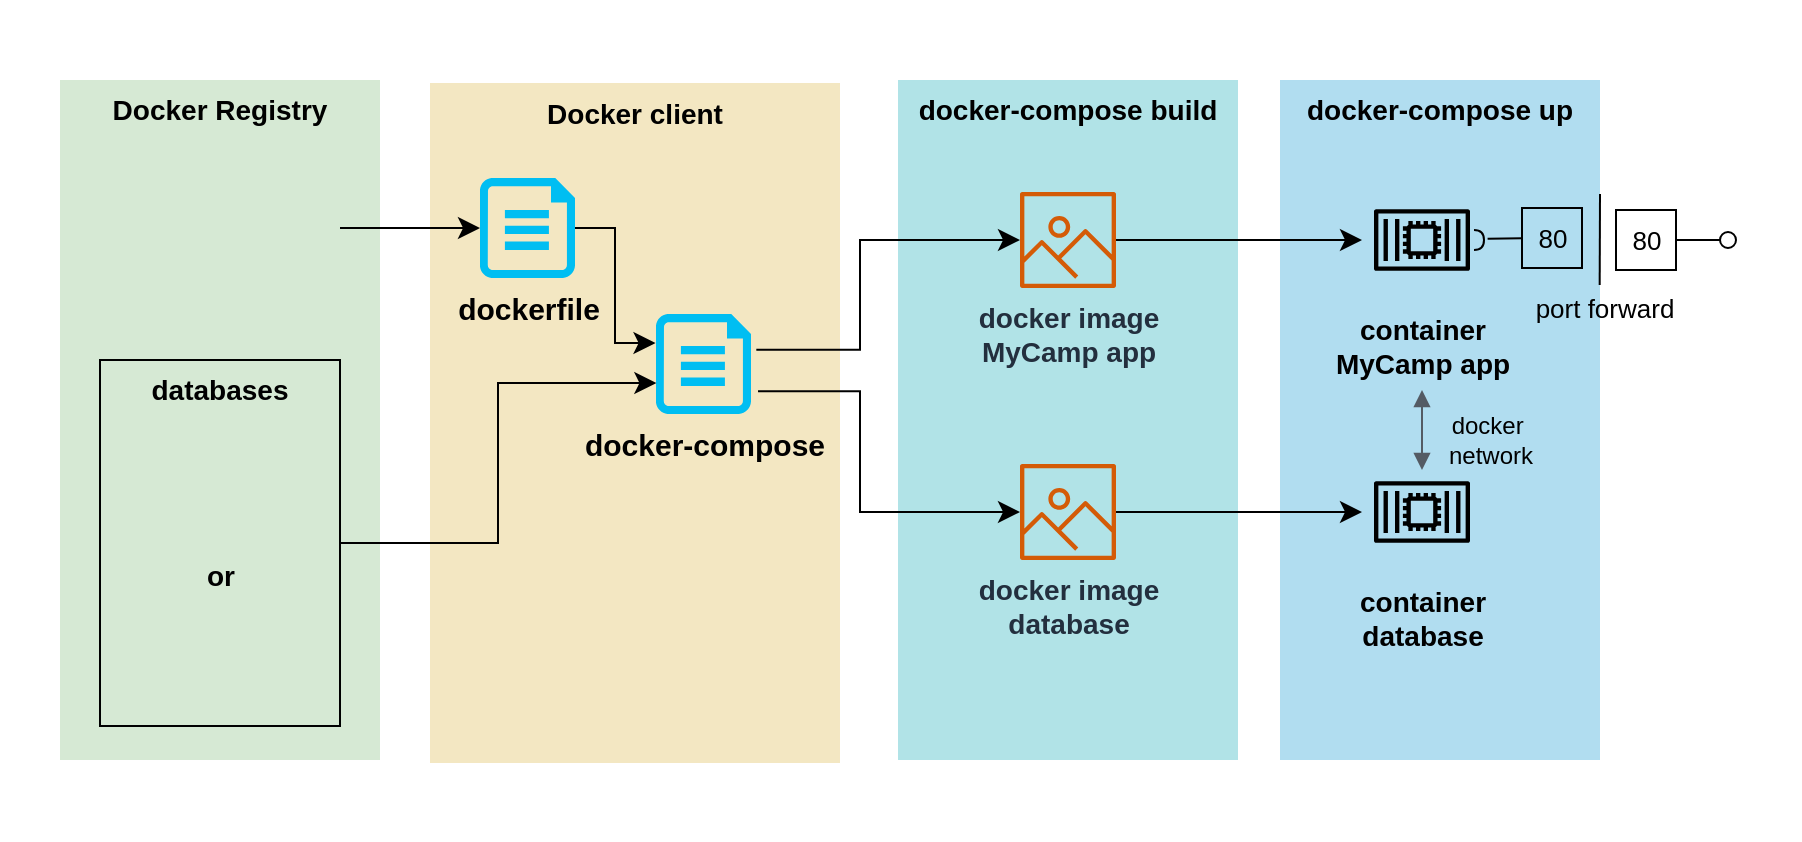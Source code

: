 <mxfile version="21.1.1" type="device">
  <diagram name="Page-1" id="5Wglo7w0_JC272hotTSS">
    <mxGraphModel dx="1115" dy="747" grid="1" gridSize="10" guides="1" tooltips="1" connect="1" arrows="1" fold="1" page="1" pageScale="1" pageWidth="850" pageHeight="1100" math="0" shadow="0">
      <root>
        <mxCell id="0" />
        <mxCell id="1" parent="0" />
        <mxCell id="iarEWEU0T6fQ7tnvWZeI-82" value="" style="rounded=0;whiteSpace=wrap;html=1;strokeColor=none;" parent="1" vertex="1">
          <mxGeometry x="50" y="120" width="900" height="420" as="geometry" />
        </mxCell>
        <mxCell id="iarEWEU0T6fQ7tnvWZeI-48" value="&lt;font style=&quot;font-size: 14px;&quot;&gt;&lt;b&gt;docker-compose build&lt;/b&gt;&lt;/font&gt;" style="rounded=0;whiteSpace=wrap;html=1;verticalAlign=top;strokeColor=none;fillColor=#b1e3e7;" parent="1" vertex="1">
          <mxGeometry x="499" y="160" width="170" height="340" as="geometry" />
        </mxCell>
        <mxCell id="iarEWEU0T6fQ7tnvWZeI-47" value="&lt;font style=&quot;font-size: 14px;&quot;&gt;&lt;b&gt;Docker client&lt;/b&gt;&lt;/font&gt;" style="rounded=0;whiteSpace=wrap;html=1;verticalAlign=top;strokeColor=none;fillColor=#f3e7c2;" parent="1" vertex="1">
          <mxGeometry x="265" y="161.5" width="205" height="340" as="geometry" />
        </mxCell>
        <mxCell id="iarEWEU0T6fQ7tnvWZeI-16" value="&lt;font style=&quot;font-size: 14px;&quot;&gt;&lt;b&gt;Docker Registry&lt;/b&gt;&lt;/font&gt;" style="rounded=0;whiteSpace=wrap;html=1;verticalAlign=top;fillColor=#d6e9d4;strokeColor=none;" parent="1" vertex="1">
          <mxGeometry x="80" y="160" width="160" height="340" as="geometry" />
        </mxCell>
        <mxCell id="iarEWEU0T6fQ7tnvWZeI-5" value="&lt;font style=&quot;font-size: 14px;&quot;&gt;&lt;b&gt;docker image&lt;br&gt;MyCamp app&lt;br&gt;&lt;/b&gt;&lt;/font&gt;" style="sketch=0;outlineConnect=0;fontColor=#232F3E;gradientColor=none;fillColor=#D45B07;strokeColor=none;dashed=0;verticalLabelPosition=bottom;verticalAlign=top;align=center;html=1;fontSize=12;fontStyle=0;aspect=fixed;pointerEvents=1;shape=mxgraph.aws4.container_registry_image;" parent="1" vertex="1">
          <mxGeometry x="560" y="216" width="48" height="48" as="geometry" />
        </mxCell>
        <mxCell id="iarEWEU0T6fQ7tnvWZeI-14" value="" style="shape=image;imageAspect=0;aspect=fixed;verticalLabelPosition=bottom;verticalAlign=top;image=https://www.vectorlogo.zone/logos/nodejs/nodejs-ar21.svg;" parent="1" vertex="1">
          <mxGeometry x="100" y="204" width="120" height="60" as="geometry" />
        </mxCell>
        <mxCell id="iarEWEU0T6fQ7tnvWZeI-23" value="&lt;font style=&quot;font-size: 15px;&quot;&gt;&lt;b&gt;dockerfile&lt;/b&gt;&lt;/font&gt;" style="verticalLabelPosition=bottom;html=1;verticalAlign=top;align=center;strokeColor=none;fillColor=#00BEF2;shape=mxgraph.azure.file;pointerEvents=1;" parent="1" vertex="1">
          <mxGeometry x="290" y="209" width="47.5" height="50" as="geometry" />
        </mxCell>
        <mxCell id="iarEWEU0T6fQ7tnvWZeI-29" value="&lt;font style=&quot;font-size: 14px;&quot;&gt;&lt;b&gt;docker image&lt;br&gt;database&lt;br&gt;&lt;/b&gt;&lt;/font&gt;" style="sketch=0;outlineConnect=0;fontColor=#232F3E;gradientColor=none;fillColor=#D45B07;strokeColor=none;dashed=0;verticalLabelPosition=bottom;verticalAlign=top;align=center;html=1;fontSize=12;fontStyle=0;aspect=fixed;pointerEvents=1;shape=mxgraph.aws4.container_registry_image;" parent="1" vertex="1">
          <mxGeometry x="560" y="352" width="48" height="48" as="geometry" />
        </mxCell>
        <mxCell id="iarEWEU0T6fQ7tnvWZeI-52" value="&lt;font style=&quot;font-size: 15px;&quot;&gt;&lt;b&gt;docker-compose&lt;/b&gt;&lt;/font&gt;" style="verticalLabelPosition=bottom;html=1;verticalAlign=top;align=center;strokeColor=none;fillColor=#00BEF2;shape=mxgraph.azure.file;pointerEvents=1;" parent="1" vertex="1">
          <mxGeometry x="378" y="277" width="47.5" height="50" as="geometry" />
        </mxCell>
        <mxCell id="iarEWEU0T6fQ7tnvWZeI-53" value="" style="edgeStyle=elbowEdgeStyle;elbow=horizontal;endArrow=classic;html=1;curved=0;rounded=0;endSize=8;startSize=8;exitX=1;exitY=0.5;exitDx=0;exitDy=0;exitPerimeter=0;entryX=-0.005;entryY=0.29;entryDx=0;entryDy=0;entryPerimeter=0;" parent="1" source="iarEWEU0T6fQ7tnvWZeI-23" target="iarEWEU0T6fQ7tnvWZeI-52" edge="1">
          <mxGeometry width="50" height="50" relative="1" as="geometry">
            <mxPoint x="480" y="320" as="sourcePoint" />
            <mxPoint x="500" y="306" as="targetPoint" />
          </mxGeometry>
        </mxCell>
        <mxCell id="iarEWEU0T6fQ7tnvWZeI-56" value="" style="group" parent="1" vertex="1" connectable="0">
          <mxGeometry x="100" y="300" width="120.0" height="188" as="geometry" />
        </mxCell>
        <mxCell id="iarEWEU0T6fQ7tnvWZeI-10" value="" style="shape=image;imageAspect=0;aspect=fixed;verticalLabelPosition=bottom;verticalAlign=top;image=https://www.vectorlogo.zone/logos/mysql/mysql-official.svg;" parent="iarEWEU0T6fQ7tnvWZeI-56" vertex="1">
          <mxGeometry x="8.99" y="28" width="102.02" height="53" as="geometry" />
        </mxCell>
        <mxCell id="iarEWEU0T6fQ7tnvWZeI-13" value="" style="shape=image;imageAspect=0;aspect=fixed;verticalLabelPosition=bottom;verticalAlign=top;image=https://www.vectorlogo.zone/logos/mongodb/mongodb-ar21.svg;" parent="iarEWEU0T6fQ7tnvWZeI-56" vertex="1">
          <mxGeometry x="2.842e-14" y="128" width="120" height="60" as="geometry" />
        </mxCell>
        <mxCell id="iarEWEU0T6fQ7tnvWZeI-54" value="&lt;font style=&quot;font-size: 14px;&quot;&gt;&lt;b&gt;databases&lt;/b&gt;&lt;/font&gt;" style="rounded=0;whiteSpace=wrap;html=1;verticalAlign=top;fillColor=none;" parent="iarEWEU0T6fQ7tnvWZeI-56" vertex="1">
          <mxGeometry width="120" height="183" as="geometry" />
        </mxCell>
        <mxCell id="iarEWEU0T6fQ7tnvWZeI-55" value="or" style="text;html=1;align=center;verticalAlign=middle;resizable=0;points=[];autosize=1;strokeColor=none;fillColor=none;fontSize=14;fontStyle=1" parent="iarEWEU0T6fQ7tnvWZeI-56" vertex="1">
          <mxGeometry x="40" y="93" width="40" height="30" as="geometry" />
        </mxCell>
        <mxCell id="iarEWEU0T6fQ7tnvWZeI-57" value="" style="edgeStyle=elbowEdgeStyle;elbow=horizontal;endArrow=classic;html=1;curved=0;rounded=0;endSize=8;startSize=8;entryX=0.004;entryY=0.69;entryDx=0;entryDy=0;entryPerimeter=0;" parent="1" source="iarEWEU0T6fQ7tnvWZeI-54" target="iarEWEU0T6fQ7tnvWZeI-52" edge="1">
          <mxGeometry width="50" height="50" relative="1" as="geometry">
            <mxPoint x="480" y="480" as="sourcePoint" />
            <mxPoint x="420" y="326" as="targetPoint" />
          </mxGeometry>
        </mxCell>
        <mxCell id="iarEWEU0T6fQ7tnvWZeI-59" value="" style="edgeStyle=elbowEdgeStyle;elbow=horizontal;endArrow=classic;html=1;curved=0;rounded=0;endSize=8;startSize=8;exitX=1;exitY=0.5;exitDx=0;exitDy=0;entryX=0;entryY=0.5;entryDx=0;entryDy=0;entryPerimeter=0;" parent="1" source="iarEWEU0T6fQ7tnvWZeI-14" target="iarEWEU0T6fQ7tnvWZeI-23" edge="1">
          <mxGeometry width="50" height="50" relative="1" as="geometry">
            <mxPoint x="480" y="480" as="sourcePoint" />
            <mxPoint x="530" y="430" as="targetPoint" />
          </mxGeometry>
        </mxCell>
        <mxCell id="iarEWEU0T6fQ7tnvWZeI-61" value="" style="edgeStyle=elbowEdgeStyle;elbow=horizontal;endArrow=classic;html=1;curved=0;rounded=0;endSize=8;startSize=8;exitX=1.056;exitY=0.357;exitDx=0;exitDy=0;exitPerimeter=0;" parent="1" source="iarEWEU0T6fQ7tnvWZeI-52" target="iarEWEU0T6fQ7tnvWZeI-5" edge="1">
          <mxGeometry width="50" height="50" relative="1" as="geometry">
            <mxPoint x="480" y="480" as="sourcePoint" />
            <mxPoint x="530" y="430" as="targetPoint" />
            <Array as="points">
              <mxPoint x="480" y="280" />
            </Array>
          </mxGeometry>
        </mxCell>
        <mxCell id="iarEWEU0T6fQ7tnvWZeI-62" value="" style="edgeStyle=elbowEdgeStyle;elbow=horizontal;endArrow=classic;html=1;curved=0;rounded=0;endSize=8;startSize=8;exitX=1.074;exitY=0.773;exitDx=0;exitDy=0;exitPerimeter=0;" parent="1" source="iarEWEU0T6fQ7tnvWZeI-52" target="iarEWEU0T6fQ7tnvWZeI-29" edge="1">
          <mxGeometry width="50" height="50" relative="1" as="geometry">
            <mxPoint x="480" y="480" as="sourcePoint" />
            <mxPoint x="530" y="430" as="targetPoint" />
            <Array as="points">
              <mxPoint x="480" y="350" />
            </Array>
          </mxGeometry>
        </mxCell>
        <mxCell id="iarEWEU0T6fQ7tnvWZeI-49" value="&lt;font style=&quot;font-size: 14px;&quot;&gt;&lt;b&gt;docker-compose up&lt;/b&gt;&lt;/font&gt;" style="rounded=0;whiteSpace=wrap;html=1;verticalAlign=top;fillColor=#b1ddf0;strokeColor=none;" parent="1" vertex="1">
          <mxGeometry x="690" y="160" width="160" height="340" as="geometry" />
        </mxCell>
        <mxCell id="iarEWEU0T6fQ7tnvWZeI-1" value="&lt;font style=&quot;font-size: 14px;&quot;&gt;&lt;b&gt;container&lt;br&gt;MyCamp app&lt;/b&gt;&lt;/font&gt;" style="sketch=0;outlineConnect=0;fillColor=none;dashed=0;verticalLabelPosition=bottom;verticalAlign=top;align=center;html=1;fontSize=12;fontStyle=0;aspect=fixed;shape=mxgraph.aws4.resourceIcon;resIcon=mxgraph.aws4.container_2;" parent="1" vertex="1">
          <mxGeometry x="731" y="210" width="60" height="60" as="geometry" />
        </mxCell>
        <mxCell id="iarEWEU0T6fQ7tnvWZeI-31" value="&lt;font style=&quot;font-size: 14px;&quot;&gt;&lt;b&gt;container&lt;br&gt;database&lt;/b&gt;&lt;/font&gt;" style="sketch=0;outlineConnect=0;fillColor=none;dashed=0;verticalLabelPosition=bottom;verticalAlign=top;align=center;html=1;fontSize=12;fontStyle=0;aspect=fixed;shape=mxgraph.aws4.resourceIcon;resIcon=mxgraph.aws4.container_2;" parent="1" vertex="1">
          <mxGeometry x="731" y="346" width="60" height="60" as="geometry" />
        </mxCell>
        <mxCell id="iarEWEU0T6fQ7tnvWZeI-45" value="" style="edgeStyle=orthogonalEdgeStyle;html=1;endArrow=block;elbow=vertical;startArrow=block;startFill=1;endFill=1;strokeColor=#545B64;rounded=0;" parent="1" edge="1">
          <mxGeometry width="100" relative="1" as="geometry">
            <mxPoint x="761" y="315" as="sourcePoint" />
            <mxPoint x="761" y="355" as="targetPoint" />
            <Array as="points">
              <mxPoint x="761" y="335" />
              <mxPoint x="761" y="335" />
            </Array>
          </mxGeometry>
        </mxCell>
        <mxCell id="iarEWEU0T6fQ7tnvWZeI-81" value="" style="group" parent="1" vertex="1" connectable="0">
          <mxGeometry x="787" y="217" width="131" height="72" as="geometry" />
        </mxCell>
        <mxCell id="iarEWEU0T6fQ7tnvWZeI-78" value="&lt;font style=&quot;font-size: 13px;&quot;&gt;80&lt;/font&gt;" style="html=1;rounded=0;fontSize=13;fillColor=none;" parent="iarEWEU0T6fQ7tnvWZeI-81" vertex="1">
          <mxGeometry x="24" y="7" width="30" height="30" as="geometry" />
        </mxCell>
        <mxCell id="iarEWEU0T6fQ7tnvWZeI-79" value="" style="endArrow=none;html=1;rounded=0;align=center;verticalAlign=top;endFill=0;labelBackgroundColor=none;endSize=2;entryX=1.36;entryY=0.56;entryDx=0;entryDy=0;entryPerimeter=0;" parent="iarEWEU0T6fQ7tnvWZeI-81" source="iarEWEU0T6fQ7tnvWZeI-78" target="iarEWEU0T6fQ7tnvWZeI-80" edge="1">
          <mxGeometry relative="1" as="geometry">
            <mxPoint x="24" y="23" as="targetPoint" />
          </mxGeometry>
        </mxCell>
        <mxCell id="iarEWEU0T6fQ7tnvWZeI-80" value="" style="shape=requiredInterface;html=1;fontSize=11;align=center;fillColor=none;points=[];aspect=fixed;resizable=0;verticalAlign=bottom;labelPosition=center;verticalLabelPosition=top;flipH=1;rotation=-180;" parent="iarEWEU0T6fQ7tnvWZeI-81" vertex="1">
          <mxGeometry y="18" width="5" height="10" as="geometry" />
        </mxCell>
        <mxCell id="iarEWEU0T6fQ7tnvWZeI-39" value="80" style="html=1;rounded=0;fontSize=13;" parent="iarEWEU0T6fQ7tnvWZeI-81" vertex="1">
          <mxGeometry x="71" y="8" width="30" height="30" as="geometry" />
        </mxCell>
        <mxCell id="iarEWEU0T6fQ7tnvWZeI-40" value="" style="endArrow=none;html=1;rounded=0;align=center;verticalAlign=top;endFill=0;labelBackgroundColor=none;endSize=2;" parent="iarEWEU0T6fQ7tnvWZeI-81" source="iarEWEU0T6fQ7tnvWZeI-39" target="iarEWEU0T6fQ7tnvWZeI-41" edge="1">
          <mxGeometry relative="1" as="geometry" />
        </mxCell>
        <mxCell id="iarEWEU0T6fQ7tnvWZeI-41" value="" style="ellipse;html=1;fontSize=11;align=center;fillColor=none;points=[];aspect=fixed;resizable=0;verticalAlign=bottom;labelPosition=center;verticalLabelPosition=top;flipH=1;" parent="iarEWEU0T6fQ7tnvWZeI-81" vertex="1">
          <mxGeometry x="123" y="19" width="8" height="8" as="geometry" />
        </mxCell>
        <mxCell id="iarEWEU0T6fQ7tnvWZeI-42" value="port forward" style="text;html=1;align=center;verticalAlign=middle;resizable=0;points=[];autosize=1;fillColor=none;fontSize=13;" parent="iarEWEU0T6fQ7tnvWZeI-81" vertex="1">
          <mxGeometry x="20" y="42" width="90" height="30" as="geometry" />
        </mxCell>
        <mxCell id="iarEWEU0T6fQ7tnvWZeI-43" value="" style="endArrow=none;html=1;rounded=0;exitX=0.476;exitY=-0.052;exitDx=0;exitDy=0;exitPerimeter=0;" parent="iarEWEU0T6fQ7tnvWZeI-81" edge="1">
          <mxGeometry width="50" height="50" relative="1" as="geometry">
            <mxPoint x="62.84" y="45.44" as="sourcePoint" />
            <mxPoint x="63" as="targetPoint" />
          </mxGeometry>
        </mxCell>
        <mxCell id="KhEuOL_PGKFncdafOTm1-3" value="docker&amp;nbsp;&lt;br&gt;network" style="text;html=1;align=center;verticalAlign=middle;resizable=0;points=[];autosize=1;strokeColor=none;fillColor=none;" vertex="1" parent="1">
          <mxGeometry x="760" y="320" width="70" height="40" as="geometry" />
        </mxCell>
        <mxCell id="iarEWEU0T6fQ7tnvWZeI-64" value="" style="edgeStyle=elbowEdgeStyle;elbow=horizontal;endArrow=classic;html=1;curved=0;rounded=0;endSize=8;startSize=8;" parent="1" source="iarEWEU0T6fQ7tnvWZeI-5" target="iarEWEU0T6fQ7tnvWZeI-1" edge="1">
          <mxGeometry width="50" height="50" relative="1" as="geometry">
            <mxPoint x="680" y="360" as="sourcePoint" />
            <mxPoint x="730" y="310" as="targetPoint" />
          </mxGeometry>
        </mxCell>
        <mxCell id="iarEWEU0T6fQ7tnvWZeI-65" value="" style="edgeStyle=elbowEdgeStyle;elbow=horizontal;endArrow=classic;html=1;curved=0;rounded=0;endSize=8;startSize=8;" parent="1" source="iarEWEU0T6fQ7tnvWZeI-29" target="iarEWEU0T6fQ7tnvWZeI-31" edge="1">
          <mxGeometry width="50" height="50" relative="1" as="geometry">
            <mxPoint x="680" y="360" as="sourcePoint" />
            <mxPoint x="730" y="310" as="targetPoint" />
          </mxGeometry>
        </mxCell>
      </root>
    </mxGraphModel>
  </diagram>
</mxfile>

